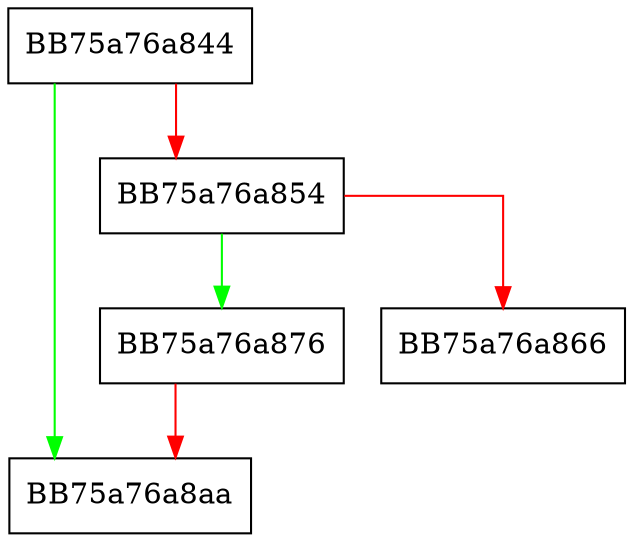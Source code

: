 digraph clear {
  node [shape="box"];
  graph [splines=ortho];
  BB75a76a844 -> BB75a76a8aa [color="green"];
  BB75a76a844 -> BB75a76a854 [color="red"];
  BB75a76a854 -> BB75a76a876 [color="green"];
  BB75a76a854 -> BB75a76a866 [color="red"];
  BB75a76a876 -> BB75a76a8aa [color="red"];
}